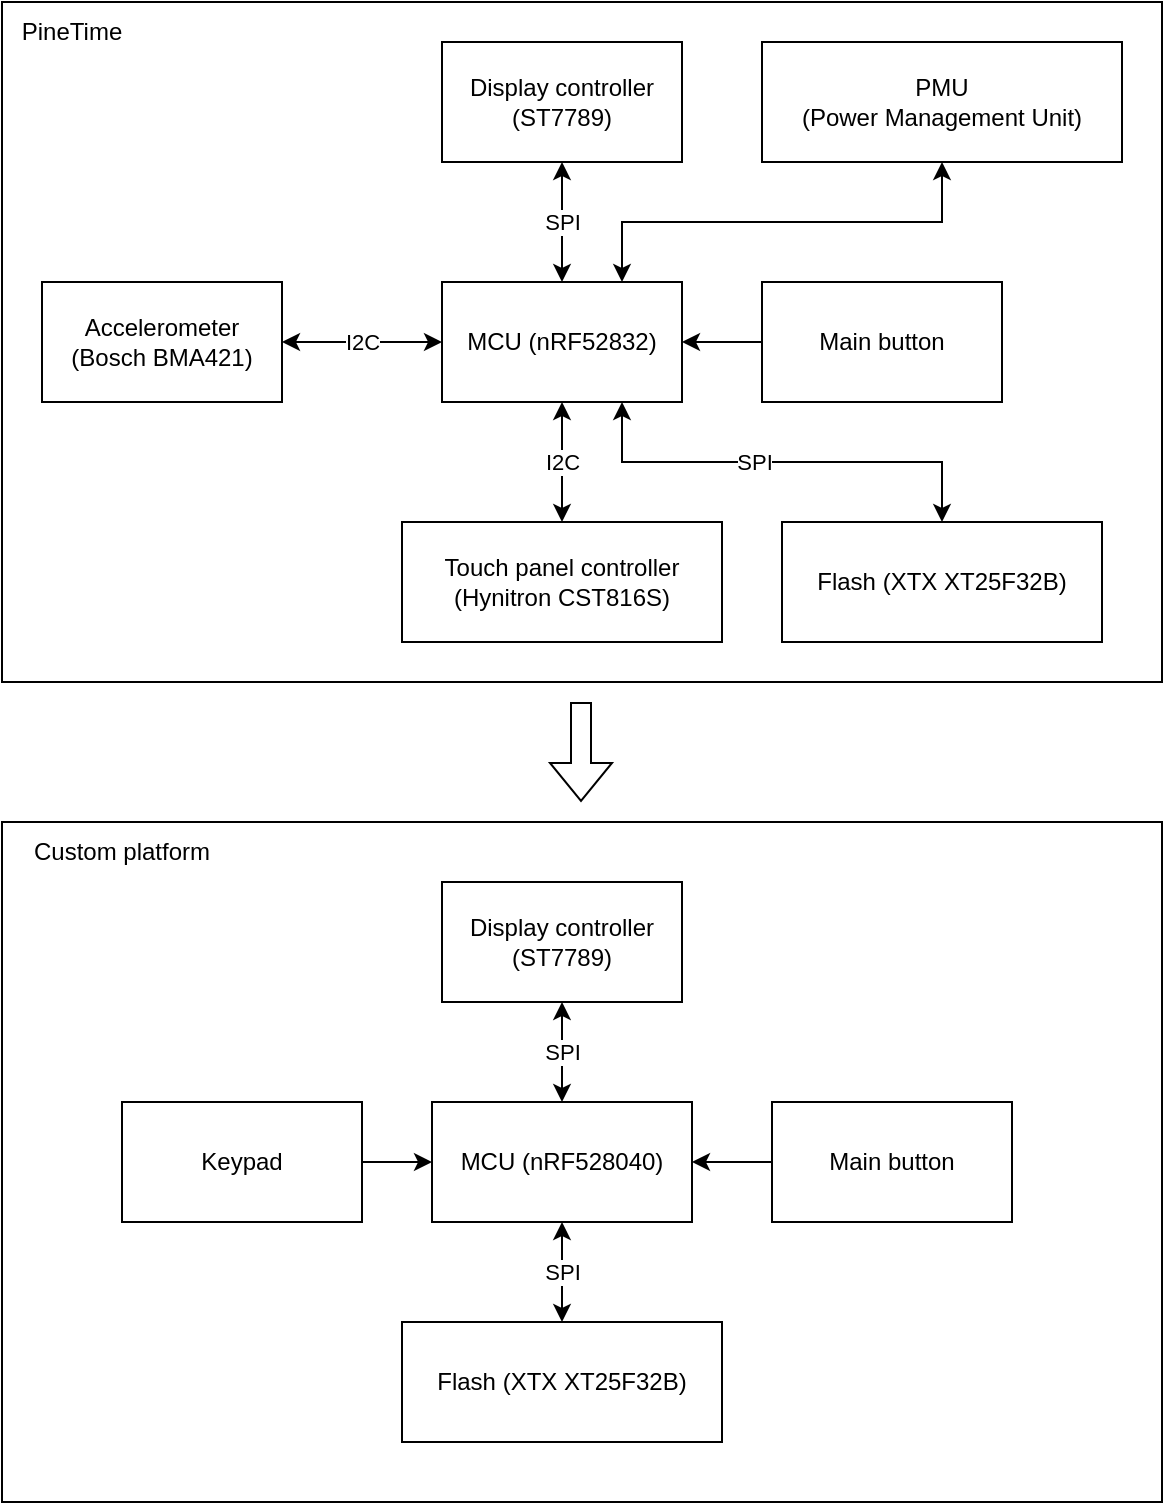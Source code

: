 <mxfile version="17.2.4" type="device"><diagram id="VYaRjSgcF4jhVUY8m-_t" name="Page-1"><mxGraphModel dx="1355" dy="761" grid="1" gridSize="10" guides="1" tooltips="1" connect="1" arrows="1" fold="1" page="1" pageScale="1" pageWidth="850" pageHeight="1100" math="0" shadow="0"><root><mxCell id="0"/><mxCell id="1" parent="0"/><mxCell id="8H-rzaLutKK2oOA8ePup-31" value="" style="rounded=0;whiteSpace=wrap;html=1;fontFamily=Helvetica;fontColor=#000000;fillColor=none;" parent="1" vertex="1"><mxGeometry x="140" y="550" width="580" height="340" as="geometry"/></mxCell><mxCell id="8H-rzaLutKK2oOA8ePup-18" value="" style="rounded=0;whiteSpace=wrap;html=1;fontFamily=Helvetica;fontColor=#000000;fillColor=none;" parent="1" vertex="1"><mxGeometry x="140" y="140" width="580" height="340" as="geometry"/></mxCell><mxCell id="8H-rzaLutKK2oOA8ePup-3" value="SPI" style="edgeStyle=orthogonalEdgeStyle;rounded=0;orthogonalLoop=1;jettySize=auto;html=1;exitX=0.5;exitY=0;exitDx=0;exitDy=0;entryX=0.5;entryY=1;entryDx=0;entryDy=0;startArrow=classic;startFill=1;" parent="1" source="8H-rzaLutKK2oOA8ePup-1" target="8H-rzaLutKK2oOA8ePup-2" edge="1"><mxGeometry relative="1" as="geometry"/></mxCell><mxCell id="8H-rzaLutKK2oOA8ePup-1" value="MCU (nRF52832)" style="rounded=0;whiteSpace=wrap;html=1;" parent="1" vertex="1"><mxGeometry x="360" y="280" width="120" height="60" as="geometry"/></mxCell><mxCell id="8H-rzaLutKK2oOA8ePup-2" value="Display controller (ST7789)" style="rounded=0;whiteSpace=wrap;html=1;" parent="1" vertex="1"><mxGeometry x="360" y="160" width="120" height="60" as="geometry"/></mxCell><mxCell id="8H-rzaLutKK2oOA8ePup-5" style="edgeStyle=orthogonalEdgeStyle;rounded=0;orthogonalLoop=1;jettySize=auto;html=1;exitX=0;exitY=0.5;exitDx=0;exitDy=0;entryX=1;entryY=0.5;entryDx=0;entryDy=0;startArrow=none;startFill=0;" parent="1" source="8H-rzaLutKK2oOA8ePup-4" target="8H-rzaLutKK2oOA8ePup-1" edge="1"><mxGeometry relative="1" as="geometry"/></mxCell><mxCell id="8H-rzaLutKK2oOA8ePup-4" value="Main button" style="rounded=0;whiteSpace=wrap;html=1;" parent="1" vertex="1"><mxGeometry x="520" y="280" width="120" height="60" as="geometry"/></mxCell><mxCell id="8H-rzaLutKK2oOA8ePup-10" value="I2C" style="edgeStyle=orthogonalEdgeStyle;rounded=0;orthogonalLoop=1;jettySize=auto;html=1;exitX=0.5;exitY=0;exitDx=0;exitDy=0;entryX=0.5;entryY=1;entryDx=0;entryDy=0;startArrow=classic;startFill=1;" parent="1" source="8H-rzaLutKK2oOA8ePup-6" target="8H-rzaLutKK2oOA8ePup-1" edge="1"><mxGeometry relative="1" as="geometry"/></mxCell><mxCell id="8H-rzaLutKK2oOA8ePup-6" value="Touch panel controller (Hynitron CST816S)" style="rounded=0;whiteSpace=wrap;html=1;" parent="1" vertex="1"><mxGeometry x="340" y="400" width="160" height="60" as="geometry"/></mxCell><mxCell id="8H-rzaLutKK2oOA8ePup-12" value="I2C" style="edgeStyle=orthogonalEdgeStyle;rounded=0;orthogonalLoop=1;jettySize=auto;html=1;exitX=1;exitY=0.5;exitDx=0;exitDy=0;entryX=0;entryY=0.5;entryDx=0;entryDy=0;startArrow=classic;startFill=1;" parent="1" source="8H-rzaLutKK2oOA8ePup-11" target="8H-rzaLutKK2oOA8ePup-1" edge="1"><mxGeometry relative="1" as="geometry"/></mxCell><mxCell id="8H-rzaLutKK2oOA8ePup-11" value="Accelerometer (Bosch BMA421) " style="rounded=0;whiteSpace=wrap;html=1;" parent="1" vertex="1"><mxGeometry x="160" y="280" width="120" height="60" as="geometry"/></mxCell><mxCell id="8H-rzaLutKK2oOA8ePup-17" style="edgeStyle=orthogonalEdgeStyle;rounded=0;orthogonalLoop=1;jettySize=auto;html=1;exitX=0.5;exitY=1;exitDx=0;exitDy=0;entryX=0.75;entryY=0;entryDx=0;entryDy=0;fontFamily=Helvetica;fontColor=#000000;startArrow=classic;startFill=1;" parent="1" source="8H-rzaLutKK2oOA8ePup-13" target="8H-rzaLutKK2oOA8ePup-1" edge="1"><mxGeometry relative="1" as="geometry"/></mxCell><mxCell id="8H-rzaLutKK2oOA8ePup-13" value="&lt;div&gt;PMU &lt;br&gt;&lt;/div&gt;&lt;div&gt;(Power Management Unit)&lt;/div&gt;" style="rounded=0;whiteSpace=wrap;html=1;" parent="1" vertex="1"><mxGeometry x="520" y="160" width="180" height="60" as="geometry"/></mxCell><mxCell id="8H-rzaLutKK2oOA8ePup-15" style="edgeStyle=orthogonalEdgeStyle;rounded=0;orthogonalLoop=1;jettySize=auto;html=1;exitX=0.5;exitY=0;exitDx=0;exitDy=0;entryX=0.75;entryY=1;entryDx=0;entryDy=0;fontFamily=Helvetica;fontColor=#000000;startArrow=classic;startFill=1;" parent="1" source="8H-rzaLutKK2oOA8ePup-14" target="8H-rzaLutKK2oOA8ePup-1" edge="1"><mxGeometry relative="1" as="geometry"/></mxCell><mxCell id="8H-rzaLutKK2oOA8ePup-16" value="SPI" style="edgeLabel;html=1;align=center;verticalAlign=middle;resizable=0;points=[];fontFamily=Helvetica;fontColor=#000000;" parent="8H-rzaLutKK2oOA8ePup-15" vertex="1" connectable="0"><mxGeometry x="-0.2" y="3" relative="1" as="geometry"><mxPoint x="-36" y="-3" as="offset"/></mxGeometry></mxCell><mxCell id="8H-rzaLutKK2oOA8ePup-14" value="&lt;p&gt;Flash (XTX XT25F32B)&lt;br&gt;&lt;/p&gt;" style="rounded=0;whiteSpace=wrap;html=1;" parent="1" vertex="1"><mxGeometry x="530" y="400" width="160" height="60" as="geometry"/></mxCell><mxCell id="8H-rzaLutKK2oOA8ePup-19" value="PineTime" style="text;html=1;strokeColor=none;fillColor=none;align=center;verticalAlign=middle;whiteSpace=wrap;rounded=0;fontFamily=Helvetica;fontColor=#000000;" parent="1" vertex="1"><mxGeometry x="140" y="140" width="70" height="30" as="geometry"/></mxCell><mxCell id="8H-rzaLutKK2oOA8ePup-20" value="" style="shape=flexArrow;endArrow=classic;html=1;rounded=0;fontFamily=Helvetica;fontColor=#000000;" parent="1" edge="1"><mxGeometry width="50" height="50" relative="1" as="geometry"><mxPoint x="429.5" y="490" as="sourcePoint"/><mxPoint x="429.5" y="540" as="targetPoint"/></mxGeometry></mxCell><mxCell id="8H-rzaLutKK2oOA8ePup-21" value="MCU (nRF528040)" style="rounded=0;whiteSpace=wrap;html=1;fontFamily=Helvetica;fontColor=#000000;fillColor=none;" parent="1" vertex="1"><mxGeometry x="355" y="690" width="130" height="60" as="geometry"/></mxCell><mxCell id="8H-rzaLutKK2oOA8ePup-23" style="edgeStyle=orthogonalEdgeStyle;rounded=0;orthogonalLoop=1;jettySize=auto;html=1;exitX=0;exitY=0.5;exitDx=0;exitDy=0;entryX=1;entryY=0.5;entryDx=0;entryDy=0;fontFamily=Helvetica;fontColor=#000000;startArrow=none;startFill=0;" parent="1" source="8H-rzaLutKK2oOA8ePup-22" target="8H-rzaLutKK2oOA8ePup-21" edge="1"><mxGeometry relative="1" as="geometry"/></mxCell><mxCell id="8H-rzaLutKK2oOA8ePup-22" value="Main button" style="rounded=0;whiteSpace=wrap;html=1;fontFamily=Helvetica;fontColor=#000000;fillColor=none;" parent="1" vertex="1"><mxGeometry x="525" y="690" width="120" height="60" as="geometry"/></mxCell><mxCell id="8H-rzaLutKK2oOA8ePup-25" value="SPI" style="edgeStyle=orthogonalEdgeStyle;rounded=0;orthogonalLoop=1;jettySize=auto;html=1;exitX=0.5;exitY=0;exitDx=0;exitDy=0;entryX=0.5;entryY=1;entryDx=0;entryDy=0;fontFamily=Helvetica;fontColor=#000000;startArrow=classic;startFill=1;" parent="1" source="8H-rzaLutKK2oOA8ePup-24" target="8H-rzaLutKK2oOA8ePup-21" edge="1"><mxGeometry relative="1" as="geometry"/></mxCell><mxCell id="8H-rzaLutKK2oOA8ePup-24" value="&lt;p&gt;Flash (XTX XT25F32B)&lt;br&gt;&lt;/p&gt;" style="rounded=0;whiteSpace=wrap;html=1;" parent="1" vertex="1"><mxGeometry x="340" y="800" width="160" height="60" as="geometry"/></mxCell><mxCell id="8H-rzaLutKK2oOA8ePup-28" value="SPI" style="edgeStyle=orthogonalEdgeStyle;rounded=0;orthogonalLoop=1;jettySize=auto;html=1;exitX=0.5;exitY=1;exitDx=0;exitDy=0;entryX=0.5;entryY=0;entryDx=0;entryDy=0;fontFamily=Helvetica;fontColor=#000000;startArrow=classic;startFill=1;" parent="1" source="8H-rzaLutKK2oOA8ePup-27" target="8H-rzaLutKK2oOA8ePup-21" edge="1"><mxGeometry relative="1" as="geometry"/></mxCell><mxCell id="8H-rzaLutKK2oOA8ePup-27" value="Display controller (ST7789)" style="rounded=0;whiteSpace=wrap;html=1;" parent="1" vertex="1"><mxGeometry x="360" y="580" width="120" height="60" as="geometry"/></mxCell><mxCell id="8H-rzaLutKK2oOA8ePup-33" style="edgeStyle=orthogonalEdgeStyle;rounded=0;orthogonalLoop=1;jettySize=auto;html=1;exitX=1;exitY=0.5;exitDx=0;exitDy=0;entryX=0;entryY=0.5;entryDx=0;entryDy=0;fontFamily=Helvetica;fontColor=#000000;startArrow=none;startFill=0;" parent="1" source="8H-rzaLutKK2oOA8ePup-29" target="8H-rzaLutKK2oOA8ePup-21" edge="1"><mxGeometry relative="1" as="geometry"/></mxCell><mxCell id="8H-rzaLutKK2oOA8ePup-29" value="Keypad" style="rounded=0;whiteSpace=wrap;html=1;fontFamily=Helvetica;fontColor=#000000;fillColor=none;" parent="1" vertex="1"><mxGeometry x="200" y="690" width="120" height="60" as="geometry"/></mxCell><mxCell id="8H-rzaLutKK2oOA8ePup-32" value="Custom platform" style="text;html=1;strokeColor=none;fillColor=none;align=center;verticalAlign=middle;whiteSpace=wrap;rounded=0;fontFamily=Helvetica;fontColor=#000000;" parent="1" vertex="1"><mxGeometry x="140" y="550" width="120" height="30" as="geometry"/></mxCell></root></mxGraphModel></diagram></mxfile>